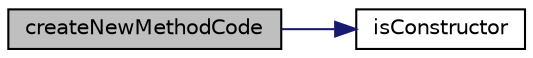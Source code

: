 digraph "createNewMethodCode"
{
  edge [fontname="Helvetica",fontsize="10",labelfontname="Helvetica",labelfontsize="10"];
  node [fontname="Helvetica",fontsize="10",shape=record];
  rankdir="LR";
  Node1 [label="createNewMethodCode",height=0.2,width=0.4,color="black", fillcolor="grey75", style="filled" fontcolor="black"];
  Node1 -> Node2 [color="midnightblue",fontsize="10",style="solid",fontname="Helvetica"];
  Node2 [label="isConstructor",height=0.2,width=0.4,color="black", fillcolor="white", style="filled",URL="$class_mock_generator.html#a114959af60e78c63a100391a9e5d5c2f"];
}
